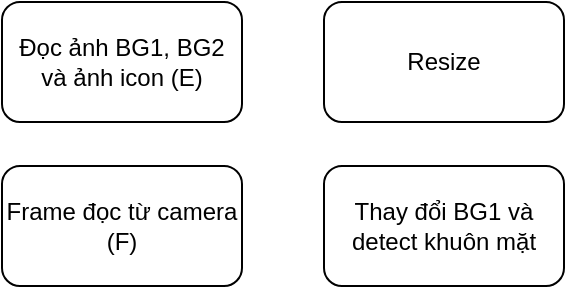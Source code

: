 <mxfile version="21.3.8" type="github">
  <diagram name="Page-1" id="Krhgzp0Fz4RxL69NAzW1">
    <mxGraphModel dx="739" dy="462" grid="1" gridSize="10" guides="1" tooltips="1" connect="1" arrows="1" fold="1" page="1" pageScale="1" pageWidth="850" pageHeight="1100" math="0" shadow="0">
      <root>
        <mxCell id="0" />
        <mxCell id="1" parent="0" />
        <mxCell id="oXbRPvjeUS8RgmXn9ZeF-1" value="Frame đọc từ camera (F)" style="rounded=1;whiteSpace=wrap;html=1;" vertex="1" parent="1">
          <mxGeometry x="39" y="222" width="120" height="60" as="geometry" />
        </mxCell>
        <mxCell id="oXbRPvjeUS8RgmXn9ZeF-2" value="Đọc ảnh BG1, BG2 và ảnh icon (E)" style="rounded=1;whiteSpace=wrap;html=1;" vertex="1" parent="1">
          <mxGeometry x="39" y="140" width="120" height="60" as="geometry" />
        </mxCell>
        <mxCell id="oXbRPvjeUS8RgmXn9ZeF-3" value="Resize" style="rounded=1;whiteSpace=wrap;html=1;" vertex="1" parent="1">
          <mxGeometry x="200" y="140" width="120" height="60" as="geometry" />
        </mxCell>
        <mxCell id="oXbRPvjeUS8RgmXn9ZeF-4" value="Thay đổi BG1 và detect khuôn mặt" style="rounded=1;whiteSpace=wrap;html=1;" vertex="1" parent="1">
          <mxGeometry x="200" y="222" width="120" height="60" as="geometry" />
        </mxCell>
      </root>
    </mxGraphModel>
  </diagram>
</mxfile>
